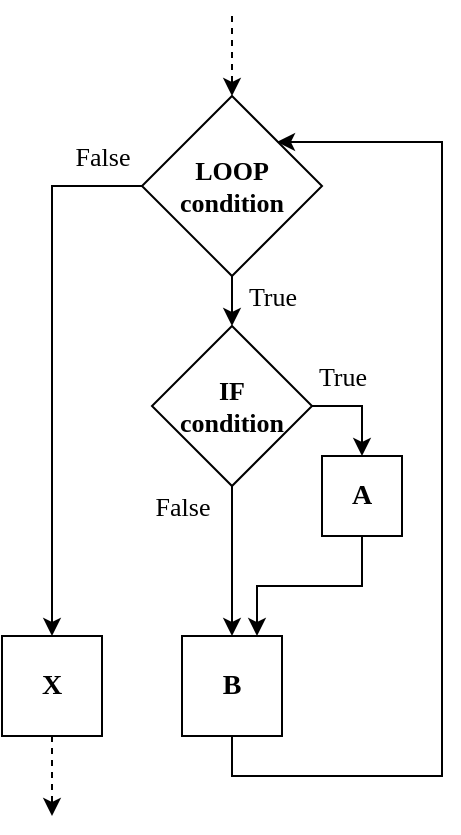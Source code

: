 <mxfile>
    <diagram id="OtXw3liXXEtlW09Gtp2s" name="Page-1">
        <mxGraphModel dx="623" dy="373" grid="1" gridSize="10" guides="1" tooltips="1" connect="1" arrows="1" fold="1" page="1" pageScale="1" pageWidth="827" pageHeight="1169" math="0" shadow="0">
            <root>
                <mxCell id="0"/>
                <mxCell id="1" parent="0"/>
                <mxCell id="12" style="edgeStyle=orthogonalEdgeStyle;rounded=0;orthogonalLoop=1;jettySize=auto;html=1;exitX=0;exitY=0.5;exitDx=0;exitDy=0;fontFamily=Georgia;fontSize=14;fontStyle=1" edge="1" parent="1" source="3" target="9">
                    <mxGeometry relative="1" as="geometry"/>
                </mxCell>
                <mxCell id="24" style="edgeStyle=orthogonalEdgeStyle;rounded=0;orthogonalLoop=1;jettySize=auto;html=1;exitX=0.5;exitY=1;exitDx=0;exitDy=0;entryX=0.5;entryY=0;entryDx=0;entryDy=0;fontFamily=Georgia;fontSize=13;" edge="1" parent="1" source="3" target="20">
                    <mxGeometry relative="1" as="geometry"/>
                </mxCell>
                <mxCell id="3" value="LOOP condition" style="rhombus;whiteSpace=wrap;html=1;fontFamily=Georgia;fontSize=13;fontStyle=1;verticalAlign=middle;" vertex="1" parent="1">
                    <mxGeometry x="200" y="160" width="90" height="90" as="geometry"/>
                </mxCell>
                <mxCell id="25" style="edgeStyle=orthogonalEdgeStyle;rounded=0;orthogonalLoop=1;jettySize=auto;html=1;exitX=0.5;exitY=1;exitDx=0;exitDy=0;entryX=1;entryY=0;entryDx=0;entryDy=0;fontFamily=Georgia;fontSize=13;" edge="1" parent="1" source="8" target="3">
                    <mxGeometry relative="1" as="geometry">
                        <Array as="points">
                            <mxPoint x="245" y="500"/>
                            <mxPoint x="350" y="500"/>
                            <mxPoint x="350" y="183"/>
                            <mxPoint x="268" y="183"/>
                        </Array>
                    </mxGeometry>
                </mxCell>
                <mxCell id="8" value="B" style="rounded=0;whiteSpace=wrap;html=1;fontFamily=Georgia;fontSize=14;fontStyle=1" vertex="1" parent="1">
                    <mxGeometry x="220" y="430" width="50" height="50" as="geometry"/>
                </mxCell>
                <mxCell id="32" style="edgeStyle=orthogonalEdgeStyle;rounded=0;orthogonalLoop=1;jettySize=auto;html=1;exitX=0.5;exitY=1;exitDx=0;exitDy=0;dashed=1;endArrow=classic;endFill=1;strokeWidth=1;fontFamily=Georgia;fontSize=13;" edge="1" parent="1" source="9">
                    <mxGeometry relative="1" as="geometry">
                        <mxPoint x="155" y="520" as="targetPoint"/>
                    </mxGeometry>
                </mxCell>
                <mxCell id="9" value="X" style="rounded=0;whiteSpace=wrap;html=1;fontFamily=Georgia;fontSize=14;fontStyle=1" vertex="1" parent="1">
                    <mxGeometry x="130" y="430" width="50" height="50" as="geometry"/>
                </mxCell>
                <mxCell id="13" value="" style="endArrow=classic;html=1;fontFamily=Georgia;fontSize=14;entryX=0.5;entryY=0;entryDx=0;entryDy=0;fontStyle=1;dashed=1;" edge="1" parent="1" target="3">
                    <mxGeometry width="50" height="50" relative="1" as="geometry">
                        <mxPoint x="245" y="120" as="sourcePoint"/>
                        <mxPoint x="290" y="60" as="targetPoint"/>
                    </mxGeometry>
                </mxCell>
                <mxCell id="31" style="edgeStyle=orthogonalEdgeStyle;rounded=0;orthogonalLoop=1;jettySize=auto;html=1;exitX=0.5;exitY=1;exitDx=0;exitDy=0;entryX=0.75;entryY=0;entryDx=0;entryDy=0;endArrow=classic;endFill=1;fontFamily=Georgia;fontSize=13;" edge="1" parent="1" source="19" target="8">
                    <mxGeometry relative="1" as="geometry"/>
                </mxCell>
                <mxCell id="19" value="A" style="rounded=0;whiteSpace=wrap;html=1;fontFamily=Georgia;fontSize=14;fontStyle=1" vertex="1" parent="1">
                    <mxGeometry x="290" y="340" width="40" height="40" as="geometry"/>
                </mxCell>
                <mxCell id="21" style="edgeStyle=orthogonalEdgeStyle;rounded=0;orthogonalLoop=1;jettySize=auto;html=1;exitX=1;exitY=0.5;exitDx=0;exitDy=0;entryX=0.5;entryY=0;entryDx=0;entryDy=0;fontFamily=Georgia;fontSize=13;" edge="1" parent="1" source="20" target="19">
                    <mxGeometry relative="1" as="geometry"/>
                </mxCell>
                <mxCell id="29" style="edgeStyle=orthogonalEdgeStyle;rounded=0;orthogonalLoop=1;jettySize=auto;html=1;exitX=0.5;exitY=1;exitDx=0;exitDy=0;entryX=0.5;entryY=0;entryDx=0;entryDy=0;endArrow=classic;endFill=1;fontFamily=Georgia;fontSize=13;" edge="1" parent="1" source="20" target="8">
                    <mxGeometry relative="1" as="geometry"/>
                </mxCell>
                <mxCell id="20" value="IF&lt;br&gt;condition" style="rhombus;whiteSpace=wrap;html=1;fontFamily=Georgia;fontSize=13;fontStyle=1;verticalAlign=middle;" vertex="1" parent="1">
                    <mxGeometry x="205" y="275" width="80" height="80" as="geometry"/>
                </mxCell>
                <mxCell id="33" value="False" style="text;html=1;align=center;verticalAlign=middle;resizable=0;points=[];autosize=1;fontSize=13;fontFamily=Georgia;" vertex="1" parent="1">
                    <mxGeometry x="160" y="180" width="40" height="20" as="geometry"/>
                </mxCell>
                <mxCell id="34" value="False" style="text;html=1;align=center;verticalAlign=middle;resizable=0;points=[];autosize=1;fontSize=13;fontFamily=Georgia;" vertex="1" parent="1">
                    <mxGeometry x="200" y="355" width="40" height="20" as="geometry"/>
                </mxCell>
                <mxCell id="35" value="True" style="text;html=1;align=center;verticalAlign=middle;resizable=0;points=[];autosize=1;fontSize=13;fontFamily=Georgia;" vertex="1" parent="1">
                    <mxGeometry x="280" y="290" width="40" height="20" as="geometry"/>
                </mxCell>
                <mxCell id="36" value="True" style="text;html=1;align=center;verticalAlign=middle;resizable=0;points=[];autosize=1;fontSize=13;fontFamily=Georgia;" vertex="1" parent="1">
                    <mxGeometry x="245" y="250" width="40" height="20" as="geometry"/>
                </mxCell>
            </root>
        </mxGraphModel>
    </diagram>
</mxfile>